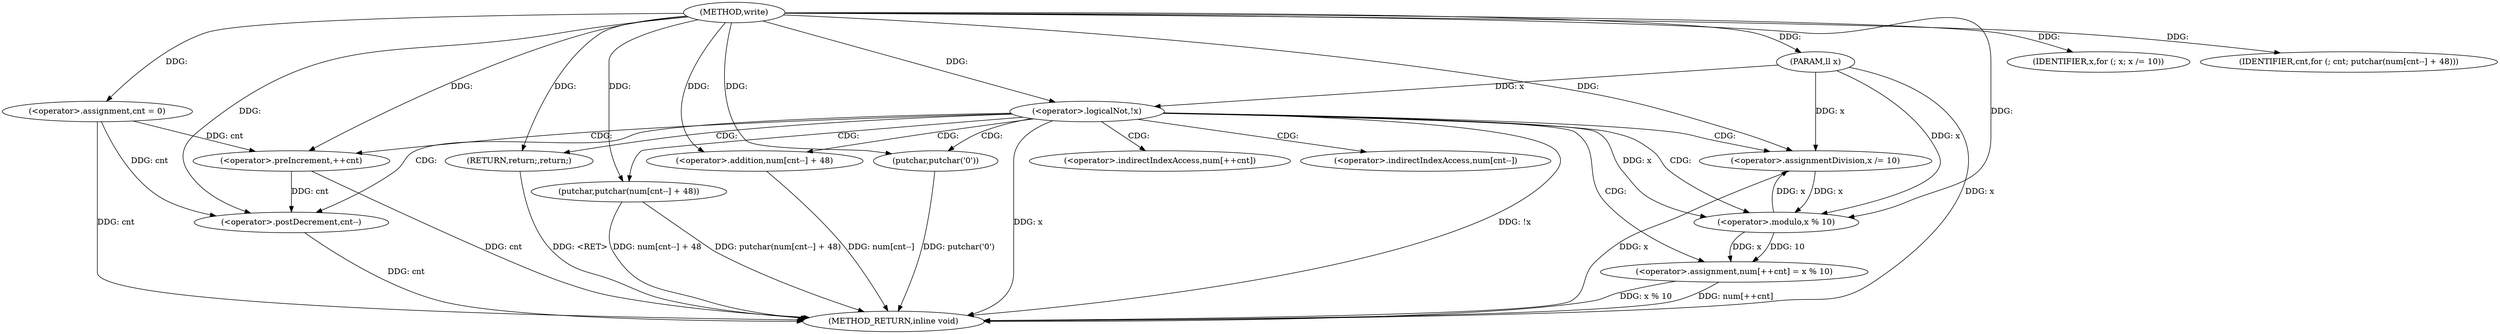 digraph "write" {  
"1000191" [label = "(METHOD,write)" ]
"1000228" [label = "(METHOD_RETURN,inline void)" ]
"1000192" [label = "(PARAM,ll x)" ]
"1000196" [label = "(<operator>.assignment,cnt = 0)" ]
"1000200" [label = "(<operator>.logicalNot,!x)" ]
"1000207" [label = "(IDENTIFIER,x,for (; x; x /= 10))" ]
"1000208" [label = "(<operator>.assignmentDivision,x /= 10)" ]
"1000211" [label = "(<operator>.assignment,num[++cnt] = x % 10)" ]
"1000220" [label = "(IDENTIFIER,cnt,for (; cnt; putchar(num[cnt--] + 48)))" ]
"1000221" [label = "(putchar,putchar(num[cnt--] + 48))" ]
"1000203" [label = "(putchar,putchar('0'))" ]
"1000205" [label = "(RETURN,return;,return;)" ]
"1000216" [label = "(<operator>.modulo,x % 10)" ]
"1000222" [label = "(<operator>.addition,num[cnt--] + 48)" ]
"1000214" [label = "(<operator>.preIncrement,++cnt)" ]
"1000225" [label = "(<operator>.postDecrement,cnt--)" ]
"1000212" [label = "(<operator>.indirectIndexAccess,num[++cnt])" ]
"1000223" [label = "(<operator>.indirectIndexAccess,num[cnt--])" ]
  "1000192" -> "1000228"  [ label = "DDG: x"] 
  "1000196" -> "1000228"  [ label = "DDG: cnt"] 
  "1000200" -> "1000228"  [ label = "DDG: x"] 
  "1000200" -> "1000228"  [ label = "DDG: !x"] 
  "1000225" -> "1000228"  [ label = "DDG: cnt"] 
  "1000222" -> "1000228"  [ label = "DDG: num[cnt--]"] 
  "1000221" -> "1000228"  [ label = "DDG: num[cnt--] + 48"] 
  "1000221" -> "1000228"  [ label = "DDG: putchar(num[cnt--] + 48)"] 
  "1000214" -> "1000228"  [ label = "DDG: cnt"] 
  "1000211" -> "1000228"  [ label = "DDG: num[++cnt]"] 
  "1000211" -> "1000228"  [ label = "DDG: x % 10"] 
  "1000208" -> "1000228"  [ label = "DDG: x"] 
  "1000203" -> "1000228"  [ label = "DDG: putchar('0')"] 
  "1000205" -> "1000228"  [ label = "DDG: <RET>"] 
  "1000191" -> "1000192"  [ label = "DDG: "] 
  "1000191" -> "1000196"  [ label = "DDG: "] 
  "1000191" -> "1000207"  [ label = "DDG: "] 
  "1000191" -> "1000208"  [ label = "DDG: "] 
  "1000216" -> "1000211"  [ label = "DDG: 10"] 
  "1000216" -> "1000211"  [ label = "DDG: x"] 
  "1000191" -> "1000220"  [ label = "DDG: "] 
  "1000192" -> "1000200"  [ label = "DDG: x"] 
  "1000191" -> "1000200"  [ label = "DDG: "] 
  "1000191" -> "1000205"  [ label = "DDG: "] 
  "1000216" -> "1000208"  [ label = "DDG: x"] 
  "1000192" -> "1000208"  [ label = "DDG: x"] 
  "1000191" -> "1000221"  [ label = "DDG: "] 
  "1000191" -> "1000203"  [ label = "DDG: "] 
  "1000200" -> "1000216"  [ label = "DDG: x"] 
  "1000208" -> "1000216"  [ label = "DDG: x"] 
  "1000192" -> "1000216"  [ label = "DDG: x"] 
  "1000191" -> "1000216"  [ label = "DDG: "] 
  "1000191" -> "1000222"  [ label = "DDG: "] 
  "1000196" -> "1000214"  [ label = "DDG: cnt"] 
  "1000191" -> "1000214"  [ label = "DDG: "] 
  "1000196" -> "1000225"  [ label = "DDG: cnt"] 
  "1000214" -> "1000225"  [ label = "DDG: cnt"] 
  "1000191" -> "1000225"  [ label = "DDG: "] 
  "1000200" -> "1000203"  [ label = "CDG: "] 
  "1000200" -> "1000205"  [ label = "CDG: "] 
  "1000200" -> "1000208"  [ label = "CDG: "] 
  "1000200" -> "1000211"  [ label = "CDG: "] 
  "1000200" -> "1000216"  [ label = "CDG: "] 
  "1000200" -> "1000214"  [ label = "CDG: "] 
  "1000200" -> "1000212"  [ label = "CDG: "] 
  "1000200" -> "1000225"  [ label = "CDG: "] 
  "1000200" -> "1000222"  [ label = "CDG: "] 
  "1000200" -> "1000223"  [ label = "CDG: "] 
  "1000200" -> "1000221"  [ label = "CDG: "] 
}
